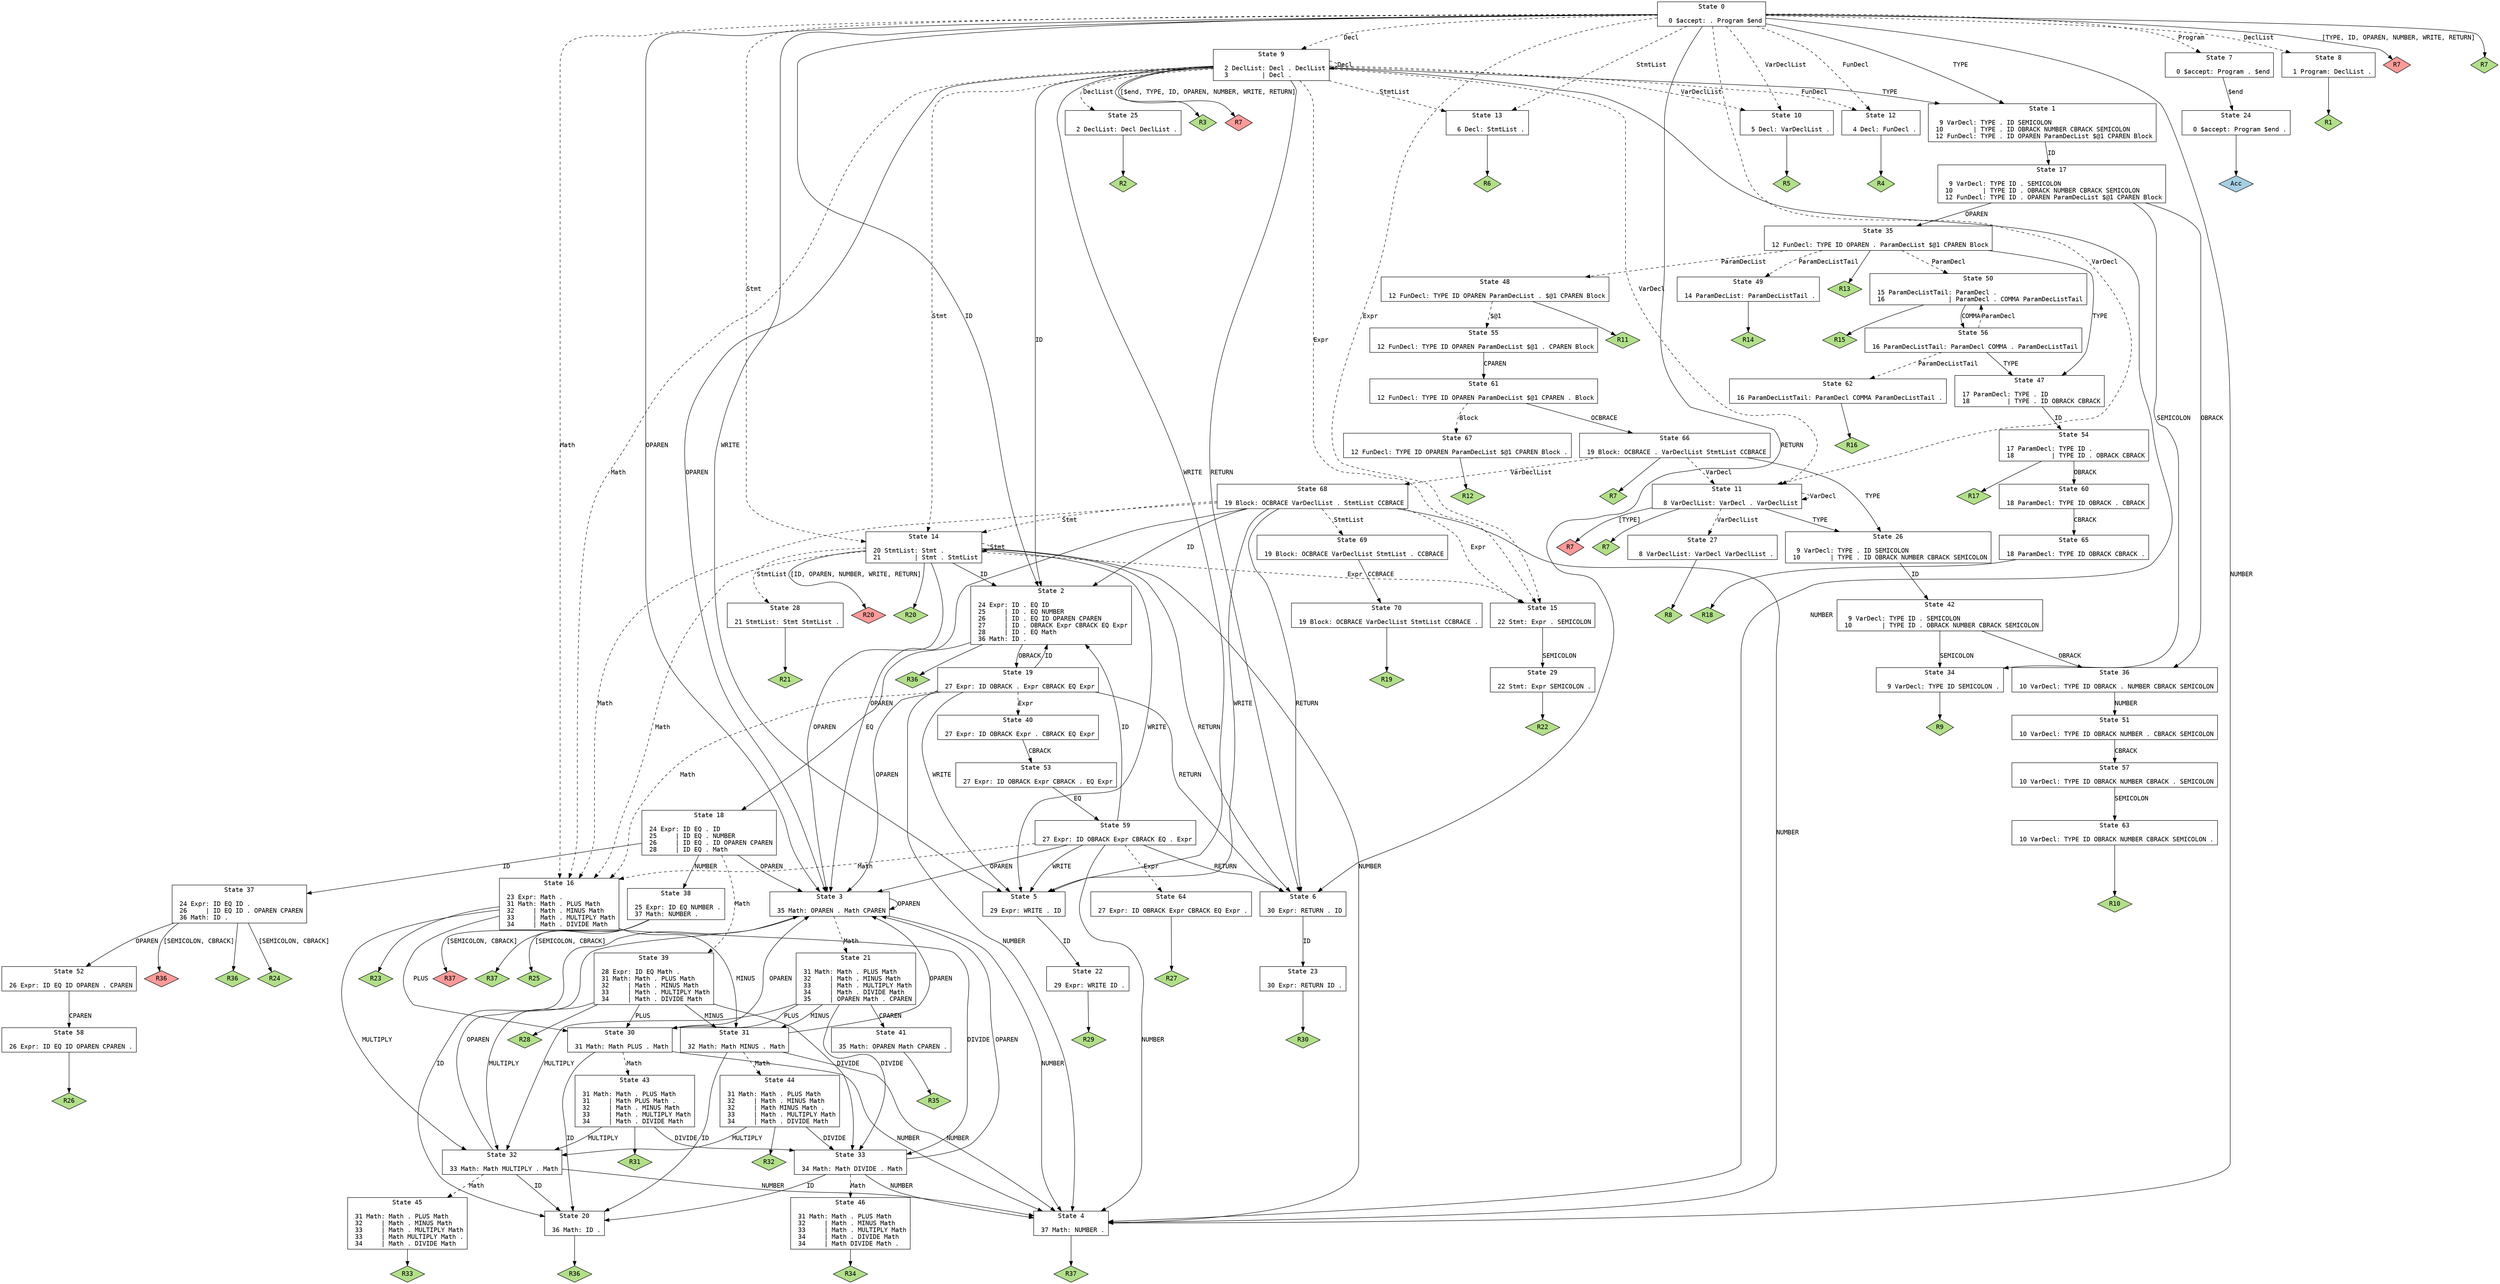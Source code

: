// Generated by GNU Bison 3.5.1.
// Report bugs to <bug-bison@gnu.org>.
// Home page: <https://www.gnu.org/software/bison/>.

digraph "parser.y"
{
  node [fontname = courier, shape = box, colorscheme = paired6]
  edge [fontname = courier]

  0 [label="State 0\n\l  0 $accept: . Program $end\l"]
  0 -> 1 [style=solid label="TYPE"]
  0 -> 2 [style=solid label="ID"]
  0 -> 3 [style=solid label="OPAREN"]
  0 -> 4 [style=solid label="NUMBER"]
  0 -> 5 [style=solid label="WRITE"]
  0 -> 6 [style=solid label="RETURN"]
  0 -> 7 [style=dashed label="Program"]
  0 -> 8 [style=dashed label="DeclList"]
  0 -> 9 [style=dashed label="Decl"]
  0 -> 10 [style=dashed label="VarDeclList"]
  0 -> 11 [style=dashed label="VarDecl"]
  0 -> 12 [style=dashed label="FunDecl"]
  0 -> 13 [style=dashed label="StmtList"]
  0 -> 14 [style=dashed label="Stmt"]
  0 -> 15 [style=dashed label="Expr"]
  0 -> 16 [style=dashed label="Math"]
  0 -> "0R7d" [label="[TYPE, ID, OPAREN, NUMBER, WRITE, RETURN]", style=solid]
 "0R7d" [label="R7", fillcolor=5, shape=diamond, style=filled]
  0 -> "0R7" [style=solid]
 "0R7" [label="R7", fillcolor=3, shape=diamond, style=filled]
  1 [label="State 1\n\l  9 VarDecl: TYPE . ID SEMICOLON\l 10        | TYPE . ID OBRACK NUMBER CBRACK SEMICOLON\l 12 FunDecl: TYPE . ID OPAREN ParamDecList $@1 CPAREN Block\l"]
  1 -> 17 [style=solid label="ID"]
  2 [label="State 2\n\l 24 Expr: ID . EQ ID\l 25     | ID . EQ NUMBER\l 26     | ID . EQ ID OPAREN CPAREN\l 27     | ID . OBRACK Expr CBRACK EQ Expr\l 28     | ID . EQ Math\l 36 Math: ID .\l"]
  2 -> 18 [style=solid label="EQ"]
  2 -> 19 [style=solid label="OBRACK"]
  2 -> "2R36" [style=solid]
 "2R36" [label="R36", fillcolor=3, shape=diamond, style=filled]
  3 [label="State 3\n\l 35 Math: OPAREN . Math CPAREN\l"]
  3 -> 20 [style=solid label="ID"]
  3 -> 3 [style=solid label="OPAREN"]
  3 -> 4 [style=solid label="NUMBER"]
  3 -> 21 [style=dashed label="Math"]
  4 [label="State 4\n\l 37 Math: NUMBER .\l"]
  4 -> "4R37" [style=solid]
 "4R37" [label="R37", fillcolor=3, shape=diamond, style=filled]
  5 [label="State 5\n\l 29 Expr: WRITE . ID\l"]
  5 -> 22 [style=solid label="ID"]
  6 [label="State 6\n\l 30 Expr: RETURN . ID\l"]
  6 -> 23 [style=solid label="ID"]
  7 [label="State 7\n\l  0 $accept: Program . $end\l"]
  7 -> 24 [style=solid label="$end"]
  8 [label="State 8\n\l  1 Program: DeclList .\l"]
  8 -> "8R1" [style=solid]
 "8R1" [label="R1", fillcolor=3, shape=diamond, style=filled]
  9 [label="State 9\n\l  2 DeclList: Decl . DeclList\l  3         | Decl .\l"]
  9 -> 1 [style=solid label="TYPE"]
  9 -> 2 [style=solid label="ID"]
  9 -> 3 [style=solid label="OPAREN"]
  9 -> 4 [style=solid label="NUMBER"]
  9 -> 5 [style=solid label="WRITE"]
  9 -> 6 [style=solid label="RETURN"]
  9 -> 25 [style=dashed label="DeclList"]
  9 -> 9 [style=dashed label="Decl"]
  9 -> 10 [style=dashed label="VarDeclList"]
  9 -> 11 [style=dashed label="VarDecl"]
  9 -> 12 [style=dashed label="FunDecl"]
  9 -> 13 [style=dashed label="StmtList"]
  9 -> 14 [style=dashed label="Stmt"]
  9 -> 15 [style=dashed label="Expr"]
  9 -> 16 [style=dashed label="Math"]
  9 -> "9R3" [style=solid]
 "9R3" [label="R3", fillcolor=3, shape=diamond, style=filled]
  9 -> "9R7d" [label="[$end, TYPE, ID, OPAREN, NUMBER, WRITE, RETURN]", style=solid]
 "9R7d" [label="R7", fillcolor=5, shape=diamond, style=filled]
  10 [label="State 10\n\l  5 Decl: VarDeclList .\l"]
  10 -> "10R5" [style=solid]
 "10R5" [label="R5", fillcolor=3, shape=diamond, style=filled]
  11 [label="State 11\n\l  8 VarDeclList: VarDecl . VarDeclList\l"]
  11 -> 26 [style=solid label="TYPE"]
  11 -> 27 [style=dashed label="VarDeclList"]
  11 -> 11 [style=dashed label="VarDecl"]
  11 -> "11R7d" [label="[TYPE]", style=solid]
 "11R7d" [label="R7", fillcolor=5, shape=diamond, style=filled]
  11 -> "11R7" [style=solid]
 "11R7" [label="R7", fillcolor=3, shape=diamond, style=filled]
  12 [label="State 12\n\l  4 Decl: FunDecl .\l"]
  12 -> "12R4" [style=solid]
 "12R4" [label="R4", fillcolor=3, shape=diamond, style=filled]
  13 [label="State 13\n\l  6 Decl: StmtList .\l"]
  13 -> "13R6" [style=solid]
 "13R6" [label="R6", fillcolor=3, shape=diamond, style=filled]
  14 [label="State 14\n\l 20 StmtList: Stmt .\l 21         | Stmt . StmtList\l"]
  14 -> 2 [style=solid label="ID"]
  14 -> 3 [style=solid label="OPAREN"]
  14 -> 4 [style=solid label="NUMBER"]
  14 -> 5 [style=solid label="WRITE"]
  14 -> 6 [style=solid label="RETURN"]
  14 -> 28 [style=dashed label="StmtList"]
  14 -> 14 [style=dashed label="Stmt"]
  14 -> 15 [style=dashed label="Expr"]
  14 -> 16 [style=dashed label="Math"]
  14 -> "14R20d" [label="[ID, OPAREN, NUMBER, WRITE, RETURN]", style=solid]
 "14R20d" [label="R20", fillcolor=5, shape=diamond, style=filled]
  14 -> "14R20" [style=solid]
 "14R20" [label="R20", fillcolor=3, shape=diamond, style=filled]
  15 [label="State 15\n\l 22 Stmt: Expr . SEMICOLON\l"]
  15 -> 29 [style=solid label="SEMICOLON"]
  16 [label="State 16\n\l 23 Expr: Math .\l 31 Math: Math . PLUS Math\l 32     | Math . MINUS Math\l 33     | Math . MULTIPLY Math\l 34     | Math . DIVIDE Math\l"]
  16 -> 30 [style=solid label="PLUS"]
  16 -> 31 [style=solid label="MINUS"]
  16 -> 32 [style=solid label="MULTIPLY"]
  16 -> 33 [style=solid label="DIVIDE"]
  16 -> "16R23" [style=solid]
 "16R23" [label="R23", fillcolor=3, shape=diamond, style=filled]
  17 [label="State 17\n\l  9 VarDecl: TYPE ID . SEMICOLON\l 10        | TYPE ID . OBRACK NUMBER CBRACK SEMICOLON\l 12 FunDecl: TYPE ID . OPAREN ParamDecList $@1 CPAREN Block\l"]
  17 -> 34 [style=solid label="SEMICOLON"]
  17 -> 35 [style=solid label="OPAREN"]
  17 -> 36 [style=solid label="OBRACK"]
  18 [label="State 18\n\l 24 Expr: ID EQ . ID\l 25     | ID EQ . NUMBER\l 26     | ID EQ . ID OPAREN CPAREN\l 28     | ID EQ . Math\l"]
  18 -> 37 [style=solid label="ID"]
  18 -> 3 [style=solid label="OPAREN"]
  18 -> 38 [style=solid label="NUMBER"]
  18 -> 39 [style=dashed label="Math"]
  19 [label="State 19\n\l 27 Expr: ID OBRACK . Expr CBRACK EQ Expr\l"]
  19 -> 2 [style=solid label="ID"]
  19 -> 3 [style=solid label="OPAREN"]
  19 -> 4 [style=solid label="NUMBER"]
  19 -> 5 [style=solid label="WRITE"]
  19 -> 6 [style=solid label="RETURN"]
  19 -> 40 [style=dashed label="Expr"]
  19 -> 16 [style=dashed label="Math"]
  20 [label="State 20\n\l 36 Math: ID .\l"]
  20 -> "20R36" [style=solid]
 "20R36" [label="R36", fillcolor=3, shape=diamond, style=filled]
  21 [label="State 21\n\l 31 Math: Math . PLUS Math\l 32     | Math . MINUS Math\l 33     | Math . MULTIPLY Math\l 34     | Math . DIVIDE Math\l 35     | OPAREN Math . CPAREN\l"]
  21 -> 41 [style=solid label="CPAREN"]
  21 -> 30 [style=solid label="PLUS"]
  21 -> 31 [style=solid label="MINUS"]
  21 -> 32 [style=solid label="MULTIPLY"]
  21 -> 33 [style=solid label="DIVIDE"]
  22 [label="State 22\n\l 29 Expr: WRITE ID .\l"]
  22 -> "22R29" [style=solid]
 "22R29" [label="R29", fillcolor=3, shape=diamond, style=filled]
  23 [label="State 23\n\l 30 Expr: RETURN ID .\l"]
  23 -> "23R30" [style=solid]
 "23R30" [label="R30", fillcolor=3, shape=diamond, style=filled]
  24 [label="State 24\n\l  0 $accept: Program $end .\l"]
  24 -> "24R0" [style=solid]
 "24R0" [label="Acc", fillcolor=1, shape=diamond, style=filled]
  25 [label="State 25\n\l  2 DeclList: Decl DeclList .\l"]
  25 -> "25R2" [style=solid]
 "25R2" [label="R2", fillcolor=3, shape=diamond, style=filled]
  26 [label="State 26\n\l  9 VarDecl: TYPE . ID SEMICOLON\l 10        | TYPE . ID OBRACK NUMBER CBRACK SEMICOLON\l"]
  26 -> 42 [style=solid label="ID"]
  27 [label="State 27\n\l  8 VarDeclList: VarDecl VarDeclList .\l"]
  27 -> "27R8" [style=solid]
 "27R8" [label="R8", fillcolor=3, shape=diamond, style=filled]
  28 [label="State 28\n\l 21 StmtList: Stmt StmtList .\l"]
  28 -> "28R21" [style=solid]
 "28R21" [label="R21", fillcolor=3, shape=diamond, style=filled]
  29 [label="State 29\n\l 22 Stmt: Expr SEMICOLON .\l"]
  29 -> "29R22" [style=solid]
 "29R22" [label="R22", fillcolor=3, shape=diamond, style=filled]
  30 [label="State 30\n\l 31 Math: Math PLUS . Math\l"]
  30 -> 20 [style=solid label="ID"]
  30 -> 3 [style=solid label="OPAREN"]
  30 -> 4 [style=solid label="NUMBER"]
  30 -> 43 [style=dashed label="Math"]
  31 [label="State 31\n\l 32 Math: Math MINUS . Math\l"]
  31 -> 20 [style=solid label="ID"]
  31 -> 3 [style=solid label="OPAREN"]
  31 -> 4 [style=solid label="NUMBER"]
  31 -> 44 [style=dashed label="Math"]
  32 [label="State 32\n\l 33 Math: Math MULTIPLY . Math\l"]
  32 -> 20 [style=solid label="ID"]
  32 -> 3 [style=solid label="OPAREN"]
  32 -> 4 [style=solid label="NUMBER"]
  32 -> 45 [style=dashed label="Math"]
  33 [label="State 33\n\l 34 Math: Math DIVIDE . Math\l"]
  33 -> 20 [style=solid label="ID"]
  33 -> 3 [style=solid label="OPAREN"]
  33 -> 4 [style=solid label="NUMBER"]
  33 -> 46 [style=dashed label="Math"]
  34 [label="State 34\n\l  9 VarDecl: TYPE ID SEMICOLON .\l"]
  34 -> "34R9" [style=solid]
 "34R9" [label="R9", fillcolor=3, shape=diamond, style=filled]
  35 [label="State 35\n\l 12 FunDecl: TYPE ID OPAREN . ParamDecList $@1 CPAREN Block\l"]
  35 -> 47 [style=solid label="TYPE"]
  35 -> 48 [style=dashed label="ParamDecList"]
  35 -> 49 [style=dashed label="ParamDecListTail"]
  35 -> 50 [style=dashed label="ParamDecl"]
  35 -> "35R13" [style=solid]
 "35R13" [label="R13", fillcolor=3, shape=diamond, style=filled]
  36 [label="State 36\n\l 10 VarDecl: TYPE ID OBRACK . NUMBER CBRACK SEMICOLON\l"]
  36 -> 51 [style=solid label="NUMBER"]
  37 [label="State 37\n\l 24 Expr: ID EQ ID .\l 26     | ID EQ ID . OPAREN CPAREN\l 36 Math: ID .\l"]
  37 -> 52 [style=solid label="OPAREN"]
  37 -> "37R24" [label="[SEMICOLON, CBRACK]", style=solid]
 "37R24" [label="R24", fillcolor=3, shape=diamond, style=filled]
  37 -> "37R36d" [label="[SEMICOLON, CBRACK]", style=solid]
 "37R36d" [label="R36", fillcolor=5, shape=diamond, style=filled]
  37 -> "37R36" [style=solid]
 "37R36" [label="R36", fillcolor=3, shape=diamond, style=filled]
  38 [label="State 38\n\l 25 Expr: ID EQ NUMBER .\l 37 Math: NUMBER .\l"]
  38 -> "38R25" [label="[SEMICOLON, CBRACK]", style=solid]
 "38R25" [label="R25", fillcolor=3, shape=diamond, style=filled]
  38 -> "38R37d" [label="[SEMICOLON, CBRACK]", style=solid]
 "38R37d" [label="R37", fillcolor=5, shape=diamond, style=filled]
  38 -> "38R37" [style=solid]
 "38R37" [label="R37", fillcolor=3, shape=diamond, style=filled]
  39 [label="State 39\n\l 28 Expr: ID EQ Math .\l 31 Math: Math . PLUS Math\l 32     | Math . MINUS Math\l 33     | Math . MULTIPLY Math\l 34     | Math . DIVIDE Math\l"]
  39 -> 30 [style=solid label="PLUS"]
  39 -> 31 [style=solid label="MINUS"]
  39 -> 32 [style=solid label="MULTIPLY"]
  39 -> 33 [style=solid label="DIVIDE"]
  39 -> "39R28" [style=solid]
 "39R28" [label="R28", fillcolor=3, shape=diamond, style=filled]
  40 [label="State 40\n\l 27 Expr: ID OBRACK Expr . CBRACK EQ Expr\l"]
  40 -> 53 [style=solid label="CBRACK"]
  41 [label="State 41\n\l 35 Math: OPAREN Math CPAREN .\l"]
  41 -> "41R35" [style=solid]
 "41R35" [label="R35", fillcolor=3, shape=diamond, style=filled]
  42 [label="State 42\n\l  9 VarDecl: TYPE ID . SEMICOLON\l 10        | TYPE ID . OBRACK NUMBER CBRACK SEMICOLON\l"]
  42 -> 34 [style=solid label="SEMICOLON"]
  42 -> 36 [style=solid label="OBRACK"]
  43 [label="State 43\n\l 31 Math: Math . PLUS Math\l 31     | Math PLUS Math .\l 32     | Math . MINUS Math\l 33     | Math . MULTIPLY Math\l 34     | Math . DIVIDE Math\l"]
  43 -> 32 [style=solid label="MULTIPLY"]
  43 -> 33 [style=solid label="DIVIDE"]
  43 -> "43R31" [style=solid]
 "43R31" [label="R31", fillcolor=3, shape=diamond, style=filled]
  44 [label="State 44\n\l 31 Math: Math . PLUS Math\l 32     | Math . MINUS Math\l 32     | Math MINUS Math .\l 33     | Math . MULTIPLY Math\l 34     | Math . DIVIDE Math\l"]
  44 -> 32 [style=solid label="MULTIPLY"]
  44 -> 33 [style=solid label="DIVIDE"]
  44 -> "44R32" [style=solid]
 "44R32" [label="R32", fillcolor=3, shape=diamond, style=filled]
  45 [label="State 45\n\l 31 Math: Math . PLUS Math\l 32     | Math . MINUS Math\l 33     | Math . MULTIPLY Math\l 33     | Math MULTIPLY Math .\l 34     | Math . DIVIDE Math\l"]
  45 -> "45R33" [style=solid]
 "45R33" [label="R33", fillcolor=3, shape=diamond, style=filled]
  46 [label="State 46\n\l 31 Math: Math . PLUS Math\l 32     | Math . MINUS Math\l 33     | Math . MULTIPLY Math\l 34     | Math . DIVIDE Math\l 34     | Math DIVIDE Math .\l"]
  46 -> "46R34" [style=solid]
 "46R34" [label="R34", fillcolor=3, shape=diamond, style=filled]
  47 [label="State 47\n\l 17 ParamDecl: TYPE . ID\l 18          | TYPE . ID OBRACK CBRACK\l"]
  47 -> 54 [style=solid label="ID"]
  48 [label="State 48\n\l 12 FunDecl: TYPE ID OPAREN ParamDecList . $@1 CPAREN Block\l"]
  48 -> 55 [style=dashed label="$@1"]
  48 -> "48R11" [style=solid]
 "48R11" [label="R11", fillcolor=3, shape=diamond, style=filled]
  49 [label="State 49\n\l 14 ParamDecList: ParamDecListTail .\l"]
  49 -> "49R14" [style=solid]
 "49R14" [label="R14", fillcolor=3, shape=diamond, style=filled]
  50 [label="State 50\n\l 15 ParamDecListTail: ParamDecl .\l 16                 | ParamDecl . COMMA ParamDecListTail\l"]
  50 -> 56 [style=solid label="COMMA"]
  50 -> "50R15" [style=solid]
 "50R15" [label="R15", fillcolor=3, shape=diamond, style=filled]
  51 [label="State 51\n\l 10 VarDecl: TYPE ID OBRACK NUMBER . CBRACK SEMICOLON\l"]
  51 -> 57 [style=solid label="CBRACK"]
  52 [label="State 52\n\l 26 Expr: ID EQ ID OPAREN . CPAREN\l"]
  52 -> 58 [style=solid label="CPAREN"]
  53 [label="State 53\n\l 27 Expr: ID OBRACK Expr CBRACK . EQ Expr\l"]
  53 -> 59 [style=solid label="EQ"]
  54 [label="State 54\n\l 17 ParamDecl: TYPE ID .\l 18          | TYPE ID . OBRACK CBRACK\l"]
  54 -> 60 [style=solid label="OBRACK"]
  54 -> "54R17" [style=solid]
 "54R17" [label="R17", fillcolor=3, shape=diamond, style=filled]
  55 [label="State 55\n\l 12 FunDecl: TYPE ID OPAREN ParamDecList $@1 . CPAREN Block\l"]
  55 -> 61 [style=solid label="CPAREN"]
  56 [label="State 56\n\l 16 ParamDecListTail: ParamDecl COMMA . ParamDecListTail\l"]
  56 -> 47 [style=solid label="TYPE"]
  56 -> 62 [style=dashed label="ParamDecListTail"]
  56 -> 50 [style=dashed label="ParamDecl"]
  57 [label="State 57\n\l 10 VarDecl: TYPE ID OBRACK NUMBER CBRACK . SEMICOLON\l"]
  57 -> 63 [style=solid label="SEMICOLON"]
  58 [label="State 58\n\l 26 Expr: ID EQ ID OPAREN CPAREN .\l"]
  58 -> "58R26" [style=solid]
 "58R26" [label="R26", fillcolor=3, shape=diamond, style=filled]
  59 [label="State 59\n\l 27 Expr: ID OBRACK Expr CBRACK EQ . Expr\l"]
  59 -> 2 [style=solid label="ID"]
  59 -> 3 [style=solid label="OPAREN"]
  59 -> 4 [style=solid label="NUMBER"]
  59 -> 5 [style=solid label="WRITE"]
  59 -> 6 [style=solid label="RETURN"]
  59 -> 64 [style=dashed label="Expr"]
  59 -> 16 [style=dashed label="Math"]
  60 [label="State 60\n\l 18 ParamDecl: TYPE ID OBRACK . CBRACK\l"]
  60 -> 65 [style=solid label="CBRACK"]
  61 [label="State 61\n\l 12 FunDecl: TYPE ID OPAREN ParamDecList $@1 CPAREN . Block\l"]
  61 -> 66 [style=solid label="OCBRACE"]
  61 -> 67 [style=dashed label="Block"]
  62 [label="State 62\n\l 16 ParamDecListTail: ParamDecl COMMA ParamDecListTail .\l"]
  62 -> "62R16" [style=solid]
 "62R16" [label="R16", fillcolor=3, shape=diamond, style=filled]
  63 [label="State 63\n\l 10 VarDecl: TYPE ID OBRACK NUMBER CBRACK SEMICOLON .\l"]
  63 -> "63R10" [style=solid]
 "63R10" [label="R10", fillcolor=3, shape=diamond, style=filled]
  64 [label="State 64\n\l 27 Expr: ID OBRACK Expr CBRACK EQ Expr .\l"]
  64 -> "64R27" [style=solid]
 "64R27" [label="R27", fillcolor=3, shape=diamond, style=filled]
  65 [label="State 65\n\l 18 ParamDecl: TYPE ID OBRACK CBRACK .\l"]
  65 -> "65R18" [style=solid]
 "65R18" [label="R18", fillcolor=3, shape=diamond, style=filled]
  66 [label="State 66\n\l 19 Block: OCBRACE . VarDeclList StmtList CCBRACE\l"]
  66 -> 26 [style=solid label="TYPE"]
  66 -> 68 [style=dashed label="VarDeclList"]
  66 -> 11 [style=dashed label="VarDecl"]
  66 -> "66R7" [style=solid]
 "66R7" [label="R7", fillcolor=3, shape=diamond, style=filled]
  67 [label="State 67\n\l 12 FunDecl: TYPE ID OPAREN ParamDecList $@1 CPAREN Block .\l"]
  67 -> "67R12" [style=solid]
 "67R12" [label="R12", fillcolor=3, shape=diamond, style=filled]
  68 [label="State 68\n\l 19 Block: OCBRACE VarDeclList . StmtList CCBRACE\l"]
  68 -> 2 [style=solid label="ID"]
  68 -> 3 [style=solid label="OPAREN"]
  68 -> 4 [style=solid label="NUMBER"]
  68 -> 5 [style=solid label="WRITE"]
  68 -> 6 [style=solid label="RETURN"]
  68 -> 69 [style=dashed label="StmtList"]
  68 -> 14 [style=dashed label="Stmt"]
  68 -> 15 [style=dashed label="Expr"]
  68 -> 16 [style=dashed label="Math"]
  69 [label="State 69\n\l 19 Block: OCBRACE VarDeclList StmtList . CCBRACE\l"]
  69 -> 70 [style=solid label="CCBRACE"]
  70 [label="State 70\n\l 19 Block: OCBRACE VarDeclList StmtList CCBRACE .\l"]
  70 -> "70R19" [style=solid]
 "70R19" [label="R19", fillcolor=3, shape=diamond, style=filled]
}

